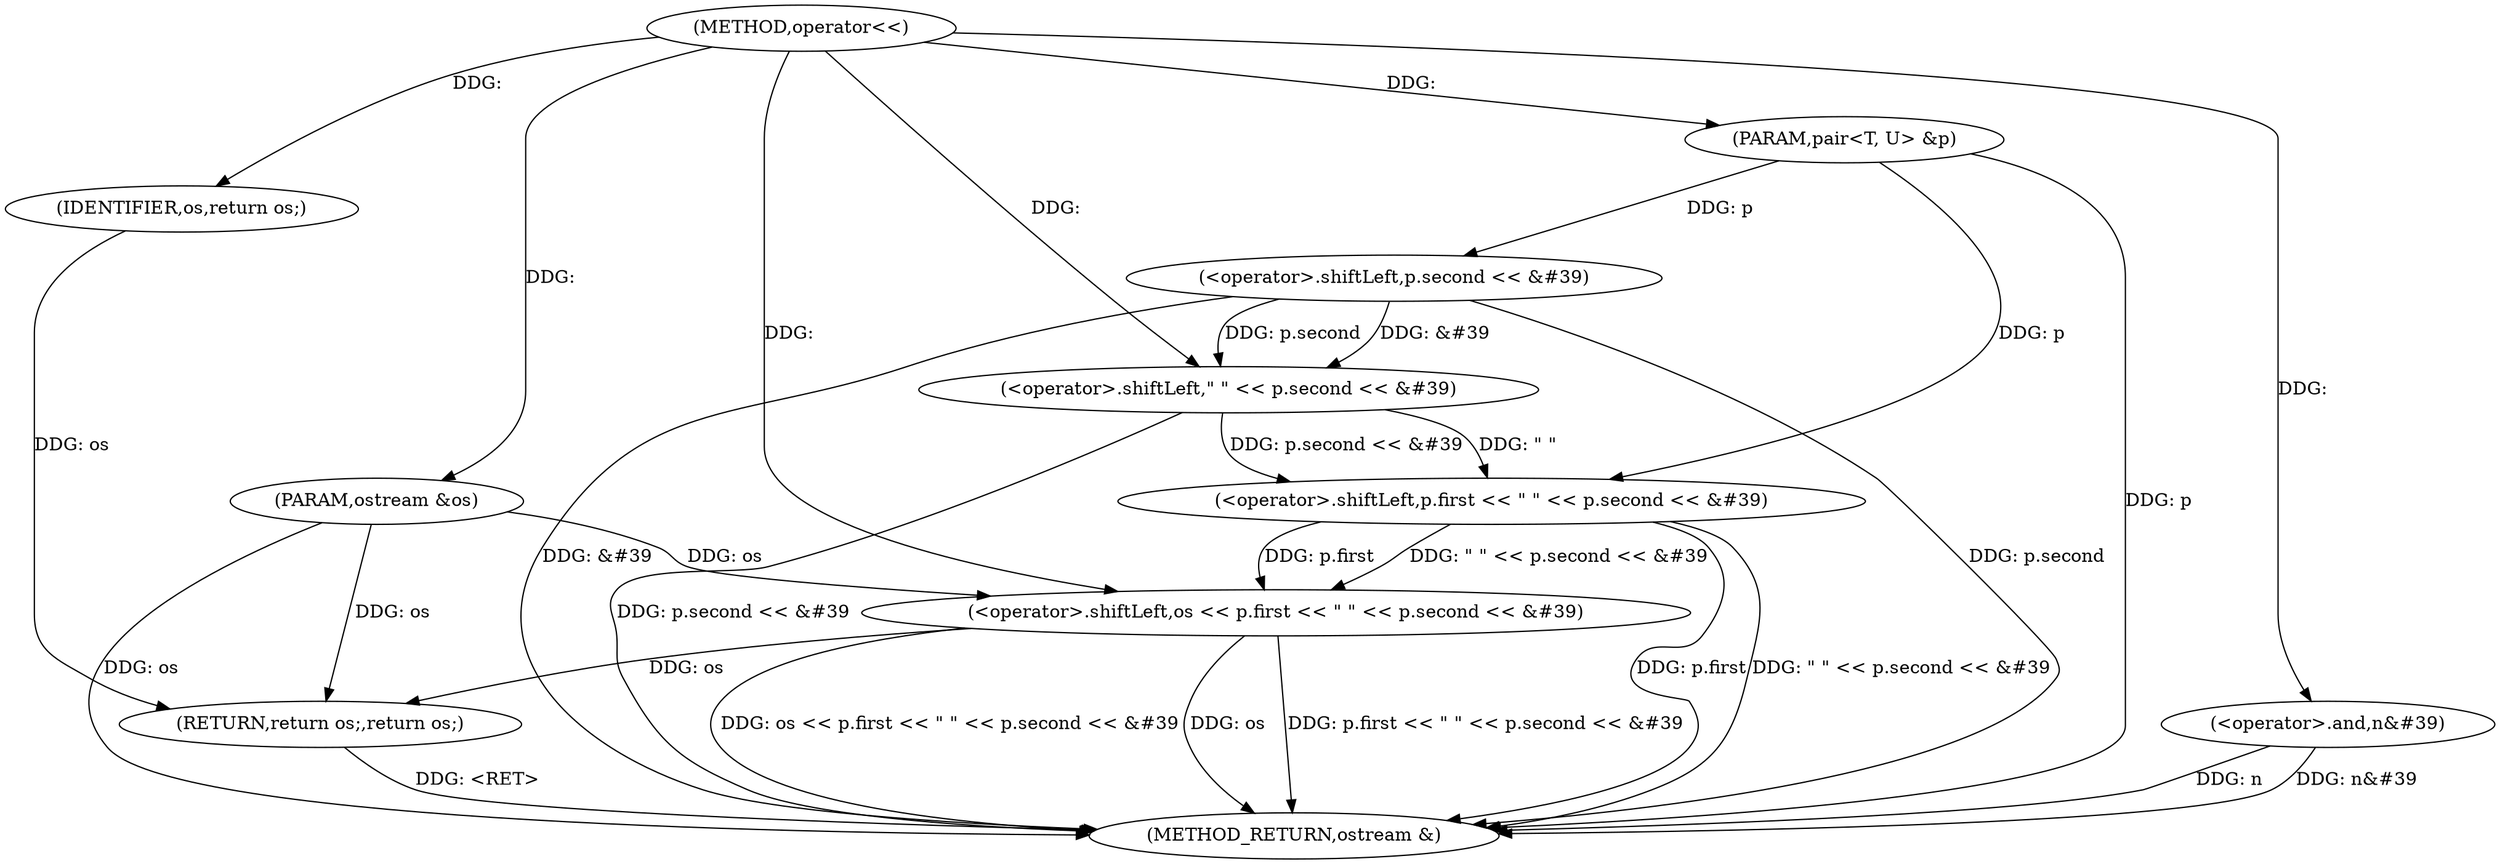 digraph "operator<<" {  
"1000293" [label = "(METHOD,operator<<)" ]
"1000316" [label = "(METHOD_RETURN,ostream &)" ]
"1000294" [label = "(PARAM,ostream &os)" ]
"1000295" [label = "(PARAM,pair<T, U> &p)" ]
"1000297" [label = "(<operator>.shiftLeft,os << p.first << \" \" << p.second << &#39)" ]
"1000311" [label = "(<operator>.and,n&#39)" ]
"1000314" [label = "(RETURN,return os;,return os;)" ]
"1000315" [label = "(IDENTIFIER,os,return os;)" ]
"1000299" [label = "(<operator>.shiftLeft,p.first << \" \" << p.second << &#39)" ]
"1000303" [label = "(<operator>.shiftLeft,\" \" << p.second << &#39)" ]
"1000305" [label = "(<operator>.shiftLeft,p.second << &#39)" ]
  "1000314" -> "1000316"  [ label = "DDG: <RET>"] 
  "1000294" -> "1000316"  [ label = "DDG: os"] 
  "1000295" -> "1000316"  [ label = "DDG: p"] 
  "1000297" -> "1000316"  [ label = "DDG: os"] 
  "1000299" -> "1000316"  [ label = "DDG: p.first"] 
  "1000305" -> "1000316"  [ label = "DDG: p.second"] 
  "1000305" -> "1000316"  [ label = "DDG: &#39"] 
  "1000303" -> "1000316"  [ label = "DDG: p.second << &#39"] 
  "1000299" -> "1000316"  [ label = "DDG: \" \" << p.second << &#39"] 
  "1000297" -> "1000316"  [ label = "DDG: p.first << \" \" << p.second << &#39"] 
  "1000297" -> "1000316"  [ label = "DDG: os << p.first << \" \" << p.second << &#39"] 
  "1000311" -> "1000316"  [ label = "DDG: n&#39"] 
  "1000311" -> "1000316"  [ label = "DDG: n"] 
  "1000293" -> "1000294"  [ label = "DDG: "] 
  "1000293" -> "1000295"  [ label = "DDG: "] 
  "1000315" -> "1000314"  [ label = "DDG: os"] 
  "1000297" -> "1000314"  [ label = "DDG: os"] 
  "1000294" -> "1000314"  [ label = "DDG: os"] 
  "1000294" -> "1000297"  [ label = "DDG: os"] 
  "1000293" -> "1000297"  [ label = "DDG: "] 
  "1000299" -> "1000297"  [ label = "DDG: \" \" << p.second << &#39"] 
  "1000299" -> "1000297"  [ label = "DDG: p.first"] 
  "1000293" -> "1000311"  [ label = "DDG: "] 
  "1000293" -> "1000315"  [ label = "DDG: "] 
  "1000295" -> "1000299"  [ label = "DDG: p"] 
  "1000303" -> "1000299"  [ label = "DDG: p.second << &#39"] 
  "1000303" -> "1000299"  [ label = "DDG: \" \""] 
  "1000293" -> "1000303"  [ label = "DDG: "] 
  "1000305" -> "1000303"  [ label = "DDG: &#39"] 
  "1000305" -> "1000303"  [ label = "DDG: p.second"] 
  "1000295" -> "1000305"  [ label = "DDG: p"] 
}
